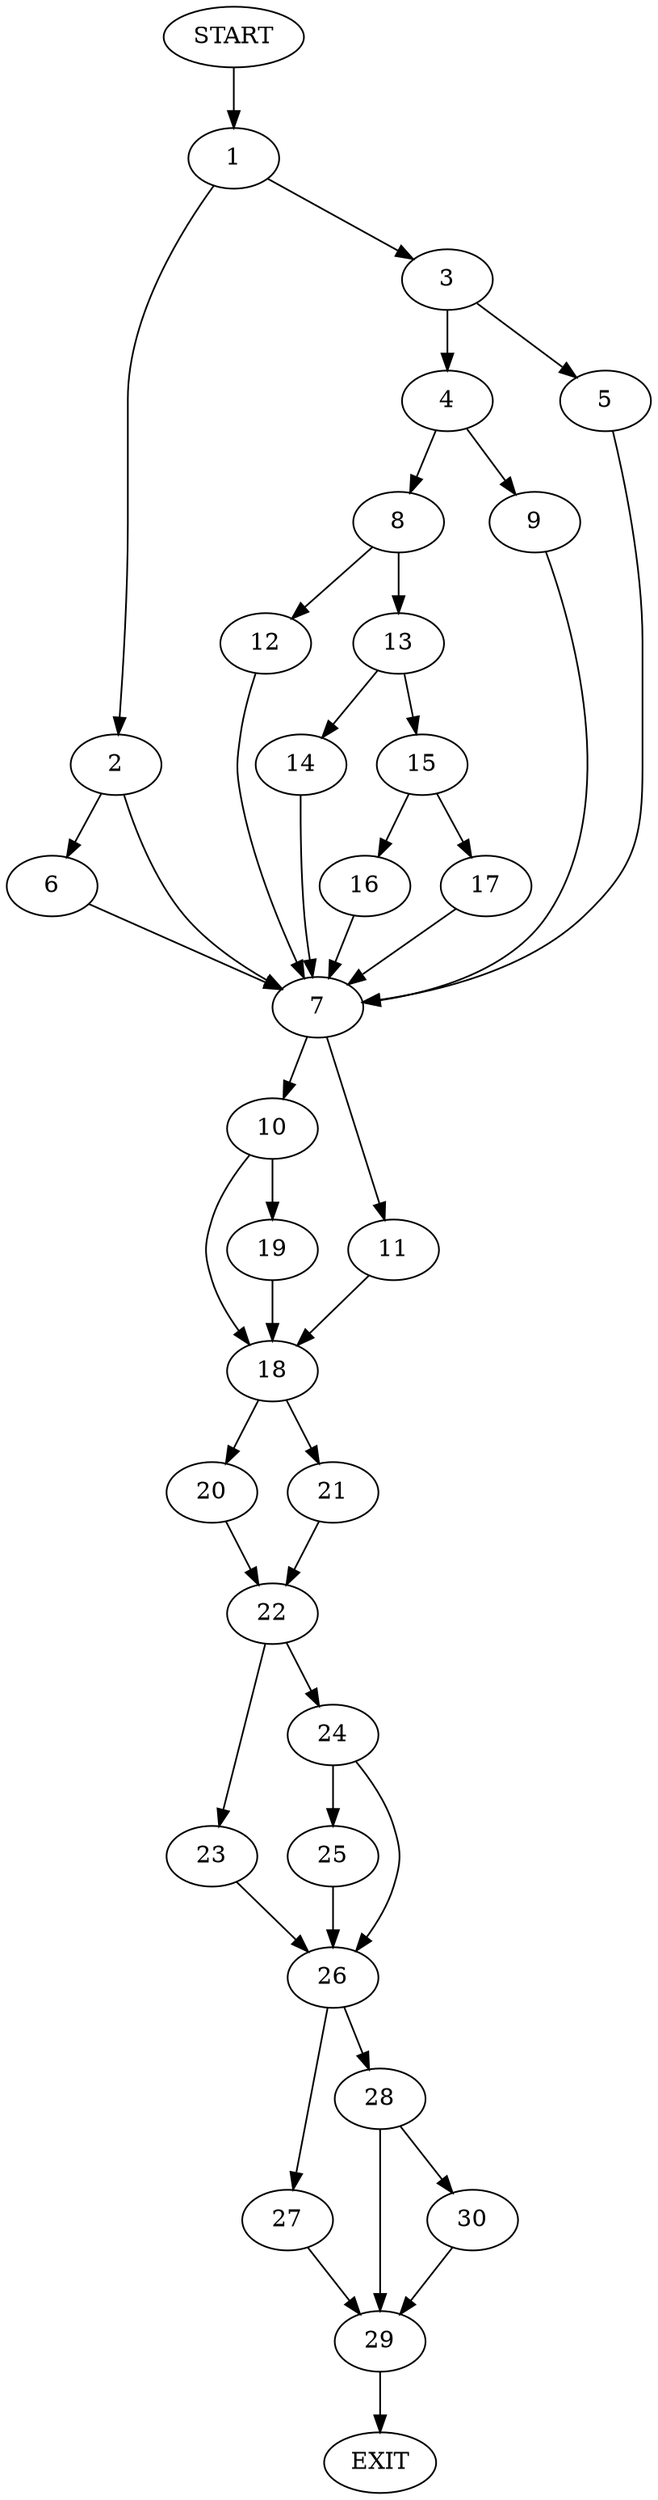 digraph {
0 [label="START"]
31 [label="EXIT"]
0 -> 1
1 -> 2
1 -> 3
3 -> 4
3 -> 5
2 -> 6
2 -> 7
5 -> 7
4 -> 8
4 -> 9
7 -> 10
7 -> 11
9 -> 7
8 -> 12
8 -> 13
13 -> 14
13 -> 15
12 -> 7
15 -> 16
15 -> 17
14 -> 7
17 -> 7
16 -> 7
6 -> 7
11 -> 18
10 -> 19
10 -> 18
18 -> 20
18 -> 21
19 -> 18
20 -> 22
21 -> 22
22 -> 23
22 -> 24
24 -> 25
24 -> 26
23 -> 26
26 -> 27
26 -> 28
25 -> 26
27 -> 29
28 -> 30
28 -> 29
29 -> 31
30 -> 29
}
